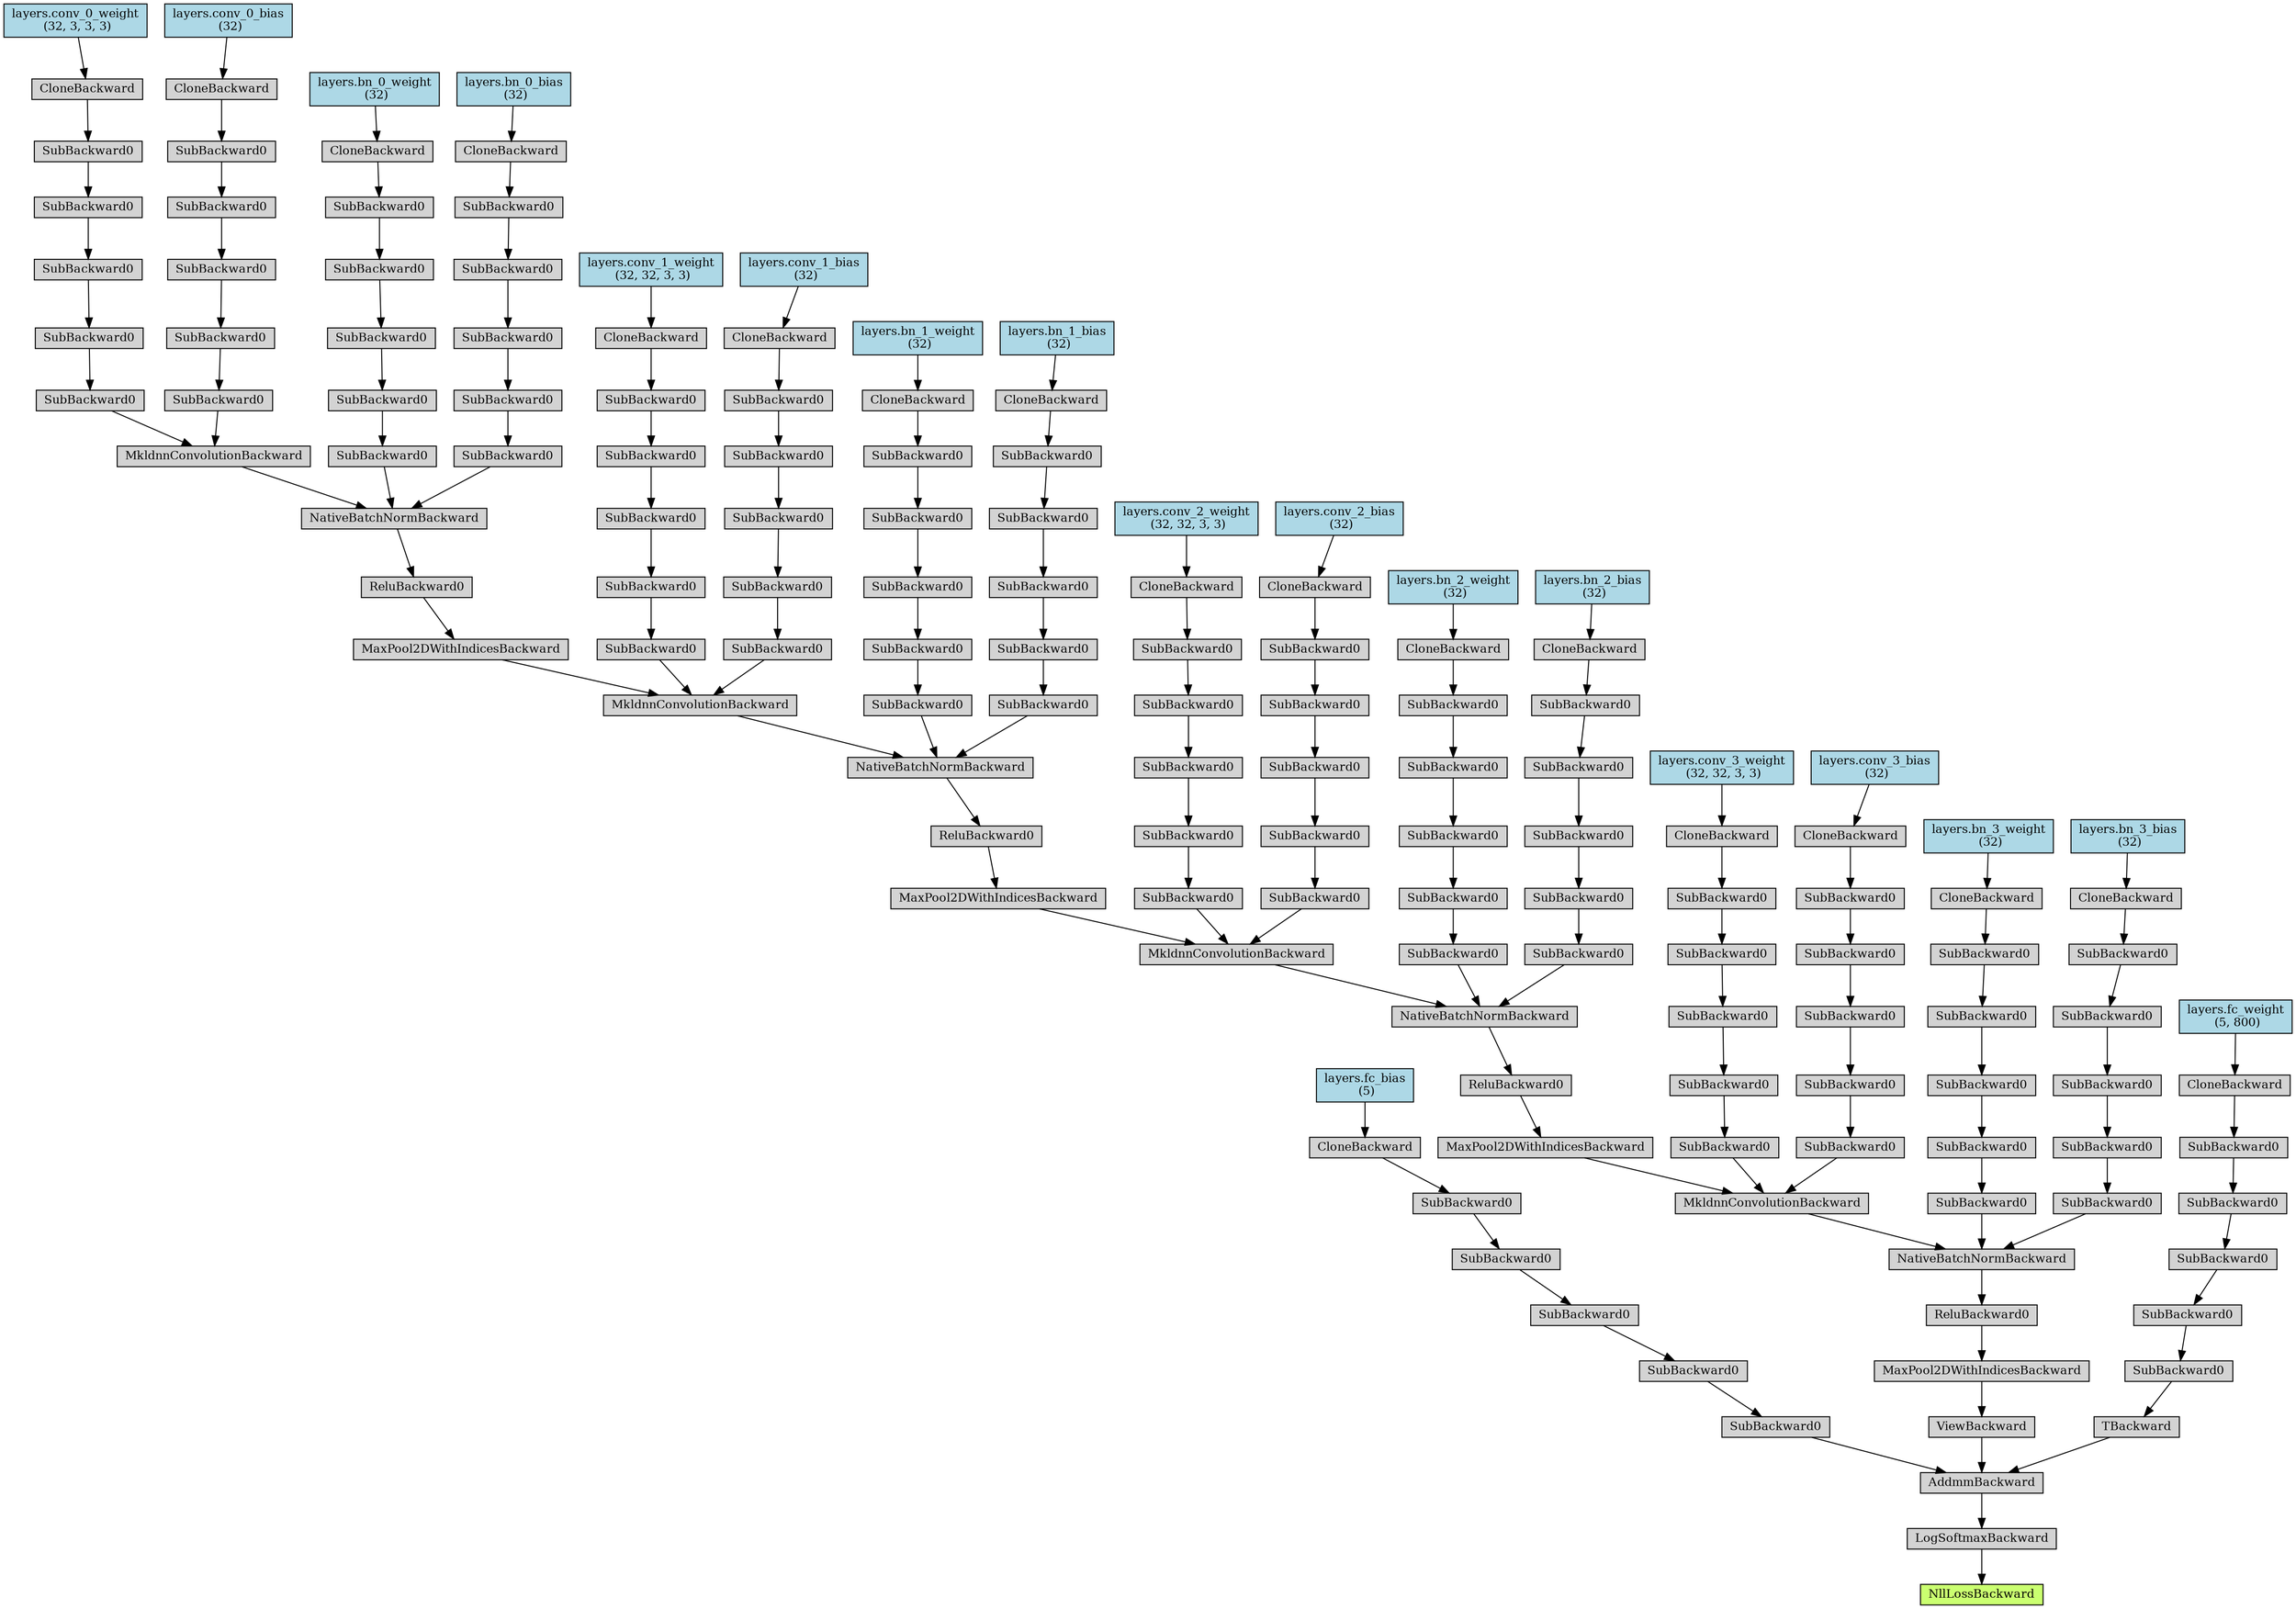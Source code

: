 digraph {
	graph [size="43.949999999999996,43.949999999999996"]
	node [align=left fontsize=12 height=0.2 ranksep=0.1 shape=box style=filled]
	4808438504 [label=NllLossBackward fillcolor=darkolivegreen1]
	4811549776 -> 4808438504
	4811549776 [label=LogSoftmaxBackward]
	4811550616 -> 4811549776
	4811550616 [label=AddmmBackward]
	4811549832 -> 4811550616
	4811549832 [label=SubBackward0]
	4825029376 -> 4811549832
	4825029376 [label=SubBackward0]
	4825043576 -> 4825029376
	4825043576 [label=SubBackward0]
	4825043296 -> 4825043576
	4825043296 [label=SubBackward0]
	4825043352 -> 4825043296
	4825043352 [label=SubBackward0]
	4825096264 -> 4825043352
	4825096264 [label=CloneBackward]
	4825097552 -> 4825096264
	4825097552 [label="layers.fc_bias
 (5)" fillcolor=lightblue]
	4825027024 -> 4811550616
	4825027024 [label=ViewBackward]
	4825030104 -> 4825027024
	4825030104 [label=MaxPool2DWithIndicesBackward]
	4825043464 -> 4825030104
	4825043464 [label=ReluBackward0]
	4825096320 -> 4825043464
	4825096320 [label=NativeBatchNormBackward]
	4825097664 -> 4825096320
	4825097664 [label=MkldnnConvolutionBackward]
	4825097888 -> 4825097664
	4825097888 [label=MaxPool2DWithIndicesBackward]
	4825098112 -> 4825097888
	4825098112 [label=ReluBackward0]
	4825098224 -> 4825098112
	4825098224 [label=NativeBatchNormBackward]
	4825098336 -> 4825098224
	4825098336 [label=MkldnnConvolutionBackward]
	4825098560 -> 4825098336
	4825098560 [label=MaxPool2DWithIndicesBackward]
	4825098784 -> 4825098560
	4825098784 [label=ReluBackward0]
	4825098896 -> 4825098784
	4825098896 [label=NativeBatchNormBackward]
	4825099008 -> 4825098896
	4825099008 [label=MkldnnConvolutionBackward]
	4825099232 -> 4825099008
	4825099232 [label=MaxPool2DWithIndicesBackward]
	4825099456 -> 4825099232
	4825099456 [label=ReluBackward0]
	4825099624 -> 4825099456
	4825099624 [label=NativeBatchNormBackward]
	4825099792 -> 4825099624
	4825099792 [label=MkldnnConvolutionBackward]
	4825100016 -> 4825099792
	4825100016 [label=SubBackward0]
	4825100184 -> 4825100016
	4825100184 [label=SubBackward0]
	4393193544 -> 4825100184
	4393193544 [label=SubBackward0]
	4393193656 -> 4393193544
	4393193656 [label=SubBackward0]
	4393193768 -> 4393193656
	4393193768 [label=SubBackward0]
	4393193880 -> 4393193768
	4393193880 [label=CloneBackward]
	4393193992 -> 4393193880
	4393193992 [label="layers.conv_0_weight
 (32, 3, 3, 3)" fillcolor=lightblue]
	4825100072 -> 4825099792
	4825100072 [label=SubBackward0]
	4825100240 -> 4825100072
	4825100240 [label=SubBackward0]
	4393193712 -> 4825100240
	4393193712 [label=SubBackward0]
	4393193936 -> 4393193712
	4393193936 [label=SubBackward0]
	4393194216 -> 4393193936
	4393194216 [label=SubBackward0]
	4393194272 -> 4393194216
	4393194272 [label=CloneBackward]
	4393194384 -> 4393194272
	4393194384 [label="layers.conv_0_bias
 (32)" fillcolor=lightblue]
	4825099848 -> 4825099624
	4825099848 [label=SubBackward0]
	4825100128 -> 4825099848
	4825100128 [label=SubBackward0]
	4393193824 -> 4825100128
	4393193824 [label=SubBackward0]
	4393194160 -> 4393193824
	4393194160 [label=SubBackward0]
	4393194440 -> 4393194160
	4393194440 [label=SubBackward0]
	4393194552 -> 4393194440
	4393194552 [label=CloneBackward]
	4393194664 -> 4393194552
	4393194664 [label="layers.bn_0_weight
 (32)" fillcolor=lightblue]
	4825099904 -> 4825099624
	4825099904 [label=SubBackward0]
	4393193600 -> 4825099904
	4393193600 [label=SubBackward0]
	4393194328 -> 4393193600
	4393194328 [label=SubBackward0]
	4393194608 -> 4393194328
	4393194608 [label=SubBackward0]
	4393194776 -> 4393194608
	4393194776 [label=SubBackward0]
	4393194888 -> 4393194776
	4393194888 [label=CloneBackward]
	4393195000 -> 4393194888
	4393195000 [label="layers.bn_0_bias
 (32)" fillcolor=lightblue]
	4825099288 -> 4825099008
	4825099288 [label=SubBackward0]
	4825099512 -> 4825099288
	4825099512 [label=SubBackward0]
	4825099960 -> 4825099512
	4825099960 [label=SubBackward0]
	4393194496 -> 4825099960
	4393194496 [label=SubBackward0]
	4393194832 -> 4393194496
	4393194832 [label=SubBackward0]
	4393195056 -> 4393194832
	4393195056 [label=CloneBackward]
	4393195168 -> 4393195056
	4393195168 [label="layers.conv_1_weight
 (32, 32, 3, 3)" fillcolor=lightblue]
	4825099344 -> 4825099008
	4825099344 [label=SubBackward0]
	4825099680 -> 4825099344
	4825099680 [label=SubBackward0]
	4393194720 -> 4825099680
	4393194720 [label=SubBackward0]
	4393195112 -> 4393194720
	4393195112 [label=SubBackward0]
	4393195336 -> 4393195112
	4393195336 [label=SubBackward0]
	4393195280 -> 4393195336
	4393195280 [label=CloneBackward]
	4393195504 -> 4393195280
	4393195504 [label="layers.conv_1_bias
 (32)" fillcolor=lightblue]
	4825099064 -> 4825098896
	4825099064 [label=SubBackward0]
	4825099400 -> 4825099064
	4825099400 [label=SubBackward0]
	4393194944 -> 4825099400
	4393194944 [label=SubBackward0]
	4393195392 -> 4393194944
	4393195392 [label=SubBackward0]
	4393195560 -> 4393195392
	4393195560 [label=SubBackward0]
	4393195672 -> 4393195560
	4393195672 [label=CloneBackward]
	4393195784 -> 4393195672
	4393195784 [label="layers.bn_1_weight
 (32)" fillcolor=lightblue]
	4825099120 -> 4825098896
	4825099120 [label=SubBackward0]
	4393194048 -> 4825099120
	4393194048 [label=SubBackward0]
	4393195448 -> 4393194048
	4393195448 [label=SubBackward0]
	4393195728 -> 4393195448
	4393195728 [label=SubBackward0]
	4393195896 -> 4393195728
	4393195896 [label=SubBackward0]
	4393196008 -> 4393195896
	4393196008 [label=CloneBackward]
	4393196120 -> 4393196008
	4393196120 [label="layers.bn_1_bias
 (32)" fillcolor=lightblue]
	4825098616 -> 4825098336
	4825098616 [label=SubBackward0]
	4825098840 -> 4825098616
	4825098840 [label=SubBackward0]
	4825099176 -> 4825098840
	4825099176 [label=SubBackward0]
	4393195616 -> 4825099176
	4393195616 [label=SubBackward0]
	4393195952 -> 4393195616
	4393195952 [label=SubBackward0]
	4393196176 -> 4393195952
	4393196176 [label=CloneBackward]
	4393196288 -> 4393196176
	4393196288 [label="layers.conv_2_weight
 (32, 32, 3, 3)" fillcolor=lightblue]
	4825098672 -> 4825098336
	4825098672 [label=SubBackward0]
	4825098952 -> 4825098672
	4825098952 [label=SubBackward0]
	4393195840 -> 4825098952
	4393195840 [label=SubBackward0]
	4393196232 -> 4393195840
	4393196232 [label=SubBackward0]
	4393196456 -> 4393196232
	4393196456 [label=SubBackward0]
	4393196400 -> 4393196456
	4393196400 [label=CloneBackward]
	4393196624 -> 4393196400
	4393196624 [label="layers.conv_2_bias
 (32)" fillcolor=lightblue]
	4825098392 -> 4825098224
	4825098392 [label=SubBackward0]
	4825098728 -> 4825098392
	4825098728 [label=SubBackward0]
	4393196064 -> 4825098728
	4393196064 [label=SubBackward0]
	4393196512 -> 4393196064
	4393196512 [label=SubBackward0]
	4393196680 -> 4393196512
	4393196680 [label=SubBackward0]
	4393196792 -> 4393196680
	4393196792 [label=CloneBackward]
	4393196904 -> 4393196792
	4393196904 [label="layers.bn_2_weight
 (32)" fillcolor=lightblue]
	4825098448 -> 4825098224
	4825098448 [label=SubBackward0]
	4393195224 -> 4825098448
	4393195224 [label=SubBackward0]
	4393196568 -> 4393195224
	4393196568 [label=SubBackward0]
	4393196848 -> 4393196568
	4393196848 [label=SubBackward0]
	4393197016 -> 4393196848
	4393197016 [label=SubBackward0]
	4393197128 -> 4393197016
	4393197128 [label=CloneBackward]
	4393197240 -> 4393197128
	4393197240 [label="layers.bn_2_bias
 (32)" fillcolor=lightblue]
	4825097944 -> 4825097664
	4825097944 [label=SubBackward0]
	4825098168 -> 4825097944
	4825098168 [label=SubBackward0]
	4825098504 -> 4825098168
	4825098504 [label=SubBackward0]
	4393196736 -> 4825098504
	4393196736 [label=SubBackward0]
	4393197072 -> 4393196736
	4393197072 [label=SubBackward0]
	4393197296 -> 4393197072
	4393197296 [label=CloneBackward]
	4393197408 -> 4393197296
	4393197408 [label="layers.conv_3_weight
 (32, 32, 3, 3)" fillcolor=lightblue]
	4825098000 -> 4825097664
	4825098000 [label=SubBackward0]
	4825098280 -> 4825098000
	4825098280 [label=SubBackward0]
	4393196960 -> 4825098280
	4393196960 [label=SubBackward0]
	4393197352 -> 4393196960
	4393197352 [label=SubBackward0]
	4393197520 -> 4393197352
	4393197520 [label=SubBackward0]
	4393218176 -> 4393197520
	4393218176 [label=CloneBackward]
	4393218288 -> 4393218176
	4393218288 [label="layers.conv_3_bias
 (32)" fillcolor=lightblue]
	4825097720 -> 4825096320
	4825097720 [label=SubBackward0]
	4825098056 -> 4825097720
	4825098056 [label=SubBackward0]
	4393197184 -> 4825098056
	4393197184 [label=SubBackward0]
	4393218120 -> 4393197184
	4393218120 [label=SubBackward0]
	4393218344 -> 4393218120
	4393218344 [label=SubBackward0]
	4393218456 -> 4393218344
	4393218456 [label=CloneBackward]
	4393218568 -> 4393218456
	4393218568 [label="layers.bn_3_weight
 (32)" fillcolor=lightblue]
	4825097776 -> 4825096320
	4825097776 [label=SubBackward0]
	4393196344 -> 4825097776
	4393196344 [label=SubBackward0]
	4393218232 -> 4393196344
	4393218232 [label=SubBackward0]
	4393218512 -> 4393218232
	4393218512 [label=SubBackward0]
	4393218680 -> 4393218512
	4393218680 [label=SubBackward0]
	4393218792 -> 4393218680
	4393218792 [label=CloneBackward]
	4393218904 -> 4393218792
	4393218904 [label="layers.bn_3_bias
 (32)" fillcolor=lightblue]
	4825029264 -> 4811550616
	4825029264 [label=TBackward]
	4825043240 -> 4825029264
	4825043240 [label=SubBackward0]
	4825097608 -> 4825043240
	4825097608 [label=SubBackward0]
	4393197464 -> 4825097608
	4393197464 [label=SubBackward0]
	4393218624 -> 4393197464
	4393218624 [label=SubBackward0]
	4393218848 -> 4393218624
	4393218848 [label=SubBackward0]
	4393219016 -> 4393218848
	4393219016 [label=CloneBackward]
	4393219128 -> 4393219016
	4393219128 [label="layers.fc_weight
 (5, 800)" fillcolor=lightblue]
}
